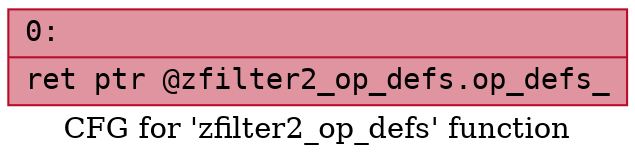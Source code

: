 digraph "CFG for 'zfilter2_op_defs' function" {
	label="CFG for 'zfilter2_op_defs' function";

	Node0x6000032aa8a0 [shape=record,color="#b70d28ff", style=filled, fillcolor="#b70d2870" fontname="Courier",label="{0:\l|  ret ptr @zfilter2_op_defs.op_defs_\l}"];
}
